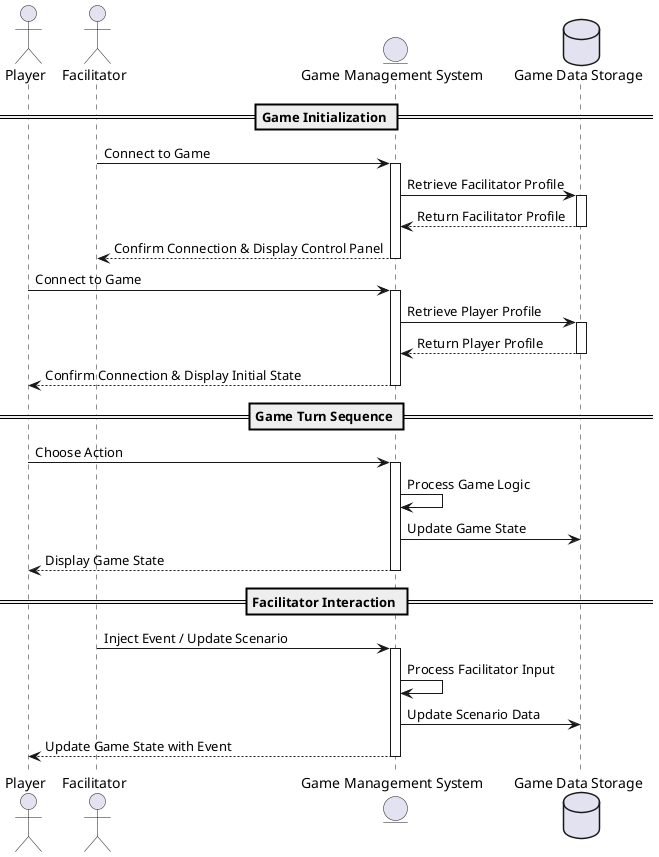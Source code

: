 @startuml process view

actor Player
actor Facilitator
entity "Game Management System" as GMS
database "Game Data Storage" as GDS

== Game Initialization ==

Facilitator -> GMS : Connect to Game
activate GMS
GMS -> GDS : Retrieve Facilitator Profile
activate GDS
GDS --> GMS : Return Facilitator Profile
deactivate GDS
GMS --> Facilitator : Confirm Connection & Display Control Panel
deactivate GMS

Player -> GMS : Connect to Game
activate GMS
GMS -> GDS : Retrieve Player Profile
activate GDS
GDS --> GMS : Return Player Profile
deactivate GDS
GMS --> Player : Confirm Connection & Display Initial State
deactivate GMS

== Game Turn Sequence ==

Player -> GMS : Choose Action
activate GMS
GMS -> GMS : Process Game Logic
GMS -> GDS : Update Game State
GMS --> Player : Display Game State
deactivate GMS

== Facilitator Interaction ==

Facilitator -> GMS : Inject Event / Update Scenario
activate GMS
GMS -> GMS : Process Facilitator Input
GMS -> GDS : Update Scenario Data
GMS --> Player : Update Game State with Event
deactivate GMS

@enduml
